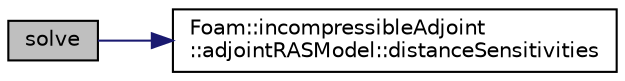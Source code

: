 digraph "solve"
{
  bgcolor="transparent";
  edge [fontname="Helvetica",fontsize="10",labelfontname="Helvetica",labelfontsize="10"];
  node [fontname="Helvetica",fontsize="10",shape=record];
  rankdir="LR";
  Node1 [label="solve",height=0.2,width=0.4,color="black", fillcolor="grey75", style="filled" fontcolor="black"];
  Node1 -> Node2 [color="midnightblue",fontsize="10",style="solid",fontname="Helvetica"];
  Node2 [label="Foam::incompressibleAdjoint\l::adjointRASModel::distanceSensitivities",height=0.2,width=0.4,color="black",URL="$classFoam_1_1incompressibleAdjoint_1_1adjointRASModel.html#a83bdd69ee0c8bbac92a919d6bba22f01",tooltip="Sensitivity terms resulting from the differentiation of the distance field. Misses dxdb..."];
}
